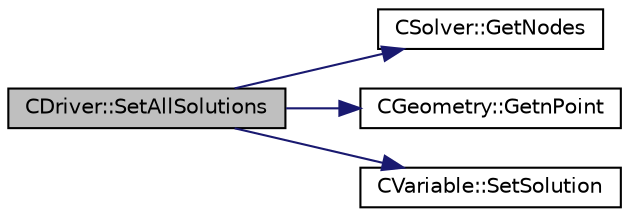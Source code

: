 digraph "CDriver::SetAllSolutions"
{
 // LATEX_PDF_SIZE
  edge [fontname="Helvetica",fontsize="10",labelfontname="Helvetica",labelfontsize="10"];
  node [fontname="Helvetica",fontsize="10",shape=record];
  rankdir="LR";
  Node1 [label="CDriver::SetAllSolutions",height=0.2,width=0.4,color="black", fillcolor="grey75", style="filled", fontcolor="black",tooltip="Set the solution of all solvers (adjoint or primal) in a zone."];
  Node1 -> Node2 [color="midnightblue",fontsize="10",style="solid",fontname="Helvetica"];
  Node2 [label="CSolver::GetNodes",height=0.2,width=0.4,color="black", fillcolor="white", style="filled",URL="$classCSolver.html#af3198e52a2ea377bb765647b5e697197",tooltip="Allow outside access to the nodes of the solver, containing conservatives, primitives,..."];
  Node1 -> Node3 [color="midnightblue",fontsize="10",style="solid",fontname="Helvetica"];
  Node3 [label="CGeometry::GetnPoint",height=0.2,width=0.4,color="black", fillcolor="white", style="filled",URL="$classCGeometry.html#a275fb07cd99ab79d7a04b4862280169d",tooltip="Get number of points."];
  Node1 -> Node4 [color="midnightblue",fontsize="10",style="solid",fontname="Helvetica"];
  Node4 [label="CVariable::SetSolution",height=0.2,width=0.4,color="black", fillcolor="white", style="filled",URL="$classCVariable.html#a22fbbd7bc6491672843000644a05c6a5",tooltip="Set the value of the solution, all variables."];
}
